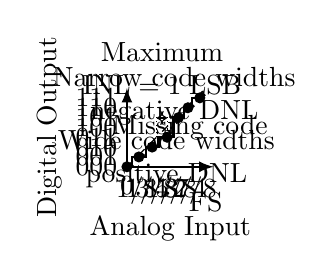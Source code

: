 \begin{tikzpicture}
	% axes
	\draw[latex-latex, thick] (1.1,0) -- node[midway, below, yshift = -5mm] {Analog Input} (0,0) -- (0,1) node[midway, above, rotate=90, yshift = 7mm] {Digital Output};
	% x- labels
	\draw	(0,0) node[anchor=north ] {0}
	(0.125,0) node[anchor=north ] {1/8}
	(0.250,0) node[anchor=north ] {1/4}
	(0.375,0) node[anchor=north ] {3/8}
	(0.5,0) node[anchor=north ] {1/2}
	(0.625,0) node[anchor=north ] {5/8}
	(0.750,0) node[anchor=north ] {3/4}
	(0.875,0) node[anchor=north ] {7/8}
	(1,0) node[anchor=north, yshift = -2mm] {FS};
	
	%y-labels		
	\draw	(0,0) node[anchor=east] {000}
	(0, 0.125) node[anchor=east] {001}
	(0, 0.250) node[anchor=east] {010}
	(0, 0.375) node[anchor= east] {011}
	(0, 0.5) node[anchor= east] {100}
	(0, 0.625) node[anchor= east] {101}
	(0, 0.750) node[anchor= east] {110}
	(0, 0.875) node[anchor= east] {111};
	
	%lines
	\draw[dashed] (0,0) -- (0.875*1.1,0.875*1.1);
	\draw[dotted, thick] (0.125/2,0) -- (1.1-0.125/2,0.875*1.1);
%stairs
\draw [thick]
(0, 0) 
-- (0.125/2, 0) 
-- (0.125/2, 0.125) 

-- (0.24, 0.125)
-- (0.24, 0.25)

-- (0.4, 0.25)
-- (0.4, 0.375)

-- (0.59, 0.375)
-- (0.59, 0.625) 

-- (0.72, 0.625)
-- (0.72, 0.750)

-- (0.83, 0.750)
-- (0.83, 0.875) 
-- +(0.145,0)
;

%points	
	\draw (0,0) node[circle, fill = black, inner sep=0pt, minimum size = 4pt] {};
	\draw (0.151,0.125) node[circle, fill = black, inner sep=0pt,  minimum size = 4pt] {};
	\draw (0.32,0.25) node[circle, fill = black, inner sep=0pt, minimum size = 4pt] {};
	\draw (0.51,0.375) node[circle, fill = black, inner sep=0pt, minimum size = 4pt] {};
	%\draw (0.59,0.5) node[circle, fill = black, inner sep=0pt, minimum size = 4pt] {};
	\draw (0.655,0.625) node[circle, fill = black, inner sep=0pt, minimum size = 4pt] {};
	\draw (0.775,0.75) node[circle, fill = black, inner sep=0pt, minimum size = 4pt] {};
	\draw (7/8+0.05,0.75+0.125) node[circle, fill = black, inner sep=0pt, minimum size = 4pt] {};
	
\node[align=center] at (0.5,0.1) {Wide code widths\\positive DNL};
\node[align=center] at (0.6,0.9) {Narrow code widths\\negative DNL};
\node[align=center] at (0.8,0.5) {Missing code};

\draw[densely dotted] (0.51,0.375) -- (0.51,0.65);
\draw[densely dotted] (0.38,0.375) -- (0.38,0.65);
\draw[<->] (0.51,0.62) -- node[align=center,anchor=south,yshift=5] {Maximum\\$\text{INL} = 1\;\text{LSB}$} (0.38,0.62);
	
\end{tikzpicture}
